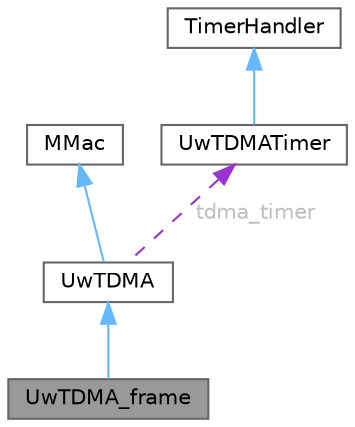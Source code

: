 digraph "UwTDMA_frame"
{
 // LATEX_PDF_SIZE
  bgcolor="transparent";
  edge [fontname=Helvetica,fontsize=10,labelfontname=Helvetica,labelfontsize=10];
  node [fontname=Helvetica,fontsize=10,shape=box,height=0.2,width=0.4];
  Node1 [id="Node000001",label="UwTDMA_frame",height=0.2,width=0.4,color="gray40", fillcolor="grey60", style="filled", fontcolor="black",tooltip="Class that represents a TDMA_frame MAC layer of a Node."];
  Node2 -> Node1 [id="edge1_Node000001_Node000002",dir="back",color="steelblue1",style="solid",tooltip=" "];
  Node2 [id="Node000002",label="UwTDMA",height=0.2,width=0.4,color="gray40", fillcolor="white", style="filled",URL="$classUwTDMA.html",tooltip="Class that represents a TDMA Node."];
  Node3 -> Node2 [id="edge2_Node000002_Node000003",dir="back",color="steelblue1",style="solid",tooltip=" "];
  Node3 [id="Node000003",label="MMac",height=0.2,width=0.4,color="gray40", fillcolor="white", style="filled",tooltip=" "];
  Node4 -> Node2 [id="edge3_Node000002_Node000004",dir="back",color="darkorchid3",style="dashed",tooltip=" ",label=" tdma_timer",fontcolor="grey" ];
  Node4 [id="Node000004",label="UwTDMATimer",height=0.2,width=0.4,color="gray40", fillcolor="white", style="filled",URL="$classUwTDMATimer.html",tooltip="UwTDMATimer class is used to handle the scheduling period of UWTDMA slots."];
  Node5 -> Node4 [id="edge4_Node000004_Node000005",dir="back",color="steelblue1",style="solid",tooltip=" "];
  Node5 [id="Node000005",label="TimerHandler",height=0.2,width=0.4,color="gray40", fillcolor="white", style="filled",tooltip=" "];
}
